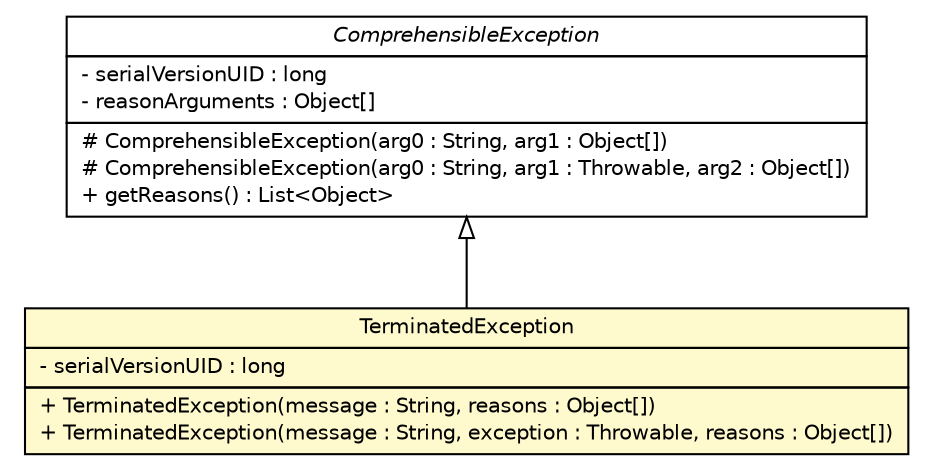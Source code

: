 #!/usr/local/bin/dot
#
# Class diagram 
# Generated by UMLGraph version R5_6 (http://www.umlgraph.org/)
#

digraph G {
	edge [fontname="Helvetica",fontsize=10,labelfontname="Helvetica",labelfontsize=10];
	node [fontname="Helvetica",fontsize=10,shape=plaintext];
	nodesep=0.25;
	ranksep=0.5;
	// de.hsbremen.tc.tnc.tnccs.adapter.im.exception.TerminatedException
	c28383 [label=<<table title="de.hsbremen.tc.tnc.tnccs.adapter.im.exception.TerminatedException" border="0" cellborder="1" cellspacing="0" cellpadding="2" port="p" bgcolor="lemonChiffon" href="./TerminatedException.html">
		<tr><td><table border="0" cellspacing="0" cellpadding="1">
<tr><td align="center" balign="center"> TerminatedException </td></tr>
		</table></td></tr>
		<tr><td><table border="0" cellspacing="0" cellpadding="1">
<tr><td align="left" balign="left"> - serialVersionUID : long </td></tr>
		</table></td></tr>
		<tr><td><table border="0" cellspacing="0" cellpadding="1">
<tr><td align="left" balign="left"> + TerminatedException(message : String, reasons : Object[]) </td></tr>
<tr><td align="left" balign="left"> + TerminatedException(message : String, exception : Throwable, reasons : Object[]) </td></tr>
		</table></td></tr>
		</table>>, URL="./TerminatedException.html", fontname="Helvetica", fontcolor="black", fontsize=10.0];
	//de.hsbremen.tc.tnc.tnccs.adapter.im.exception.TerminatedException extends de.hsbremen.tc.tnc.exception.ComprehensibleException
	c28420:p -> c28383:p [dir=back,arrowtail=empty];
	// de.hsbremen.tc.tnc.exception.ComprehensibleException
	c28420 [label=<<table title="de.hsbremen.tc.tnc.exception.ComprehensibleException" border="0" cellborder="1" cellspacing="0" cellpadding="2" port="p" href="http://java.sun.com/j2se/1.4.2/docs/api/de/hsbremen/tc/tnc/exception/ComprehensibleException.html">
		<tr><td><table border="0" cellspacing="0" cellpadding="1">
<tr><td align="center" balign="center"><font face="Helvetica-Oblique"> ComprehensibleException </font></td></tr>
		</table></td></tr>
		<tr><td><table border="0" cellspacing="0" cellpadding="1">
<tr><td align="left" balign="left"> - serialVersionUID : long </td></tr>
<tr><td align="left" balign="left"> - reasonArguments : Object[] </td></tr>
		</table></td></tr>
		<tr><td><table border="0" cellspacing="0" cellpadding="1">
<tr><td align="left" balign="left"> # ComprehensibleException(arg0 : String, arg1 : Object[]) </td></tr>
<tr><td align="left" balign="left"> # ComprehensibleException(arg0 : String, arg1 : Throwable, arg2 : Object[]) </td></tr>
<tr><td align="left" balign="left"> + getReasons() : List&lt;Object&gt; </td></tr>
		</table></td></tr>
		</table>>, URL="http://java.sun.com/j2se/1.4.2/docs/api/de/hsbremen/tc/tnc/exception/ComprehensibleException.html", fontname="Helvetica", fontcolor="black", fontsize=10.0];
}

